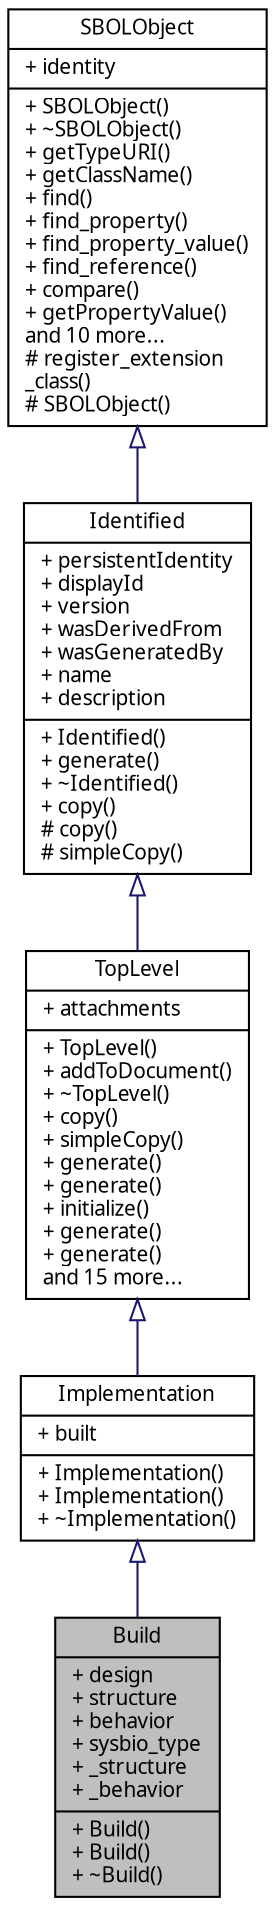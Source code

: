 digraph "Build"
{
  edge [fontname="FreeSans.ttf",fontsize="10",labelfontname="FreeSans.ttf",labelfontsize="10"];
  node [fontname="FreeSans.ttf",fontsize="10",shape=record];
  Node0 [label="{Build\n|+ design\l+ structure\l+ behavior\l+ sysbio_type\l+ _structure\l+ _behavior\l|+ Build()\l+ Build()\l+ ~Build()\l}",height=0.2,width=0.4,color="black", fillcolor="grey75", style="filled", fontcolor="black"];
  Node1 -> Node0 [dir="back",color="midnightblue",fontsize="10",style="solid",arrowtail="onormal",fontname="FreeSans.ttf"];
  Node1 [label="{Implementation\n|+ built\l|+ Implementation()\l+ Implementation()\l+ ~Implementation()\l}",height=0.2,width=0.4,color="black", fillcolor="white", style="filled",URL="$classsbol_1_1_implementation.html",tooltip="An Implementation represents a real, physical instance of a synthetic biological construct which may ..."];
  Node2 -> Node1 [dir="back",color="midnightblue",fontsize="10",style="solid",arrowtail="onormal",fontname="FreeSans.ttf"];
  Node2 [label="{TopLevel\n|+ attachments\l|+ TopLevel()\l+ addToDocument()\l+ ~TopLevel()\l+ copy()\l+ simpleCopy()\l+ generate()\l+ generate()\l+ initialize()\l+ generate()\l+ generate()\land 15 more...\l}",height=0.2,width=0.4,color="black", fillcolor="white", style="filled",URL="$classsbol_1_1_top_level.html",tooltip="All SBOL classes derived from TopLevel appear as top level nodes in the RDF/XML document tree and SBO..."];
  Node3 -> Node2 [dir="back",color="midnightblue",fontsize="10",style="solid",arrowtail="onormal",fontname="FreeSans.ttf"];
  Node3 [label="{Identified\n|+ persistentIdentity\l+ displayId\l+ version\l+ wasDerivedFrom\l+ wasGeneratedBy\l+ name\l+ description\l|+ Identified()\l+ generate()\l+ ~Identified()\l+ copy()\l# copy()\l# simpleCopy()\l}",height=0.2,width=0.4,color="black", fillcolor="white", style="filled",URL="$classsbol_1_1_identified.html",tooltip="All SBOL-defined classes are directly or indirectly derived from the Identified abstract class..."];
  Node4 -> Node3 [dir="back",color="midnightblue",fontsize="10",style="solid",arrowtail="onormal",fontname="FreeSans.ttf"];
  Node4 [label="{SBOLObject\n|+ identity\l|+ SBOLObject()\l+ ~SBOLObject()\l+ getTypeURI()\l+ getClassName()\l+ find()\l+ find_property()\l+ find_property_value()\l+ find_reference()\l+ compare()\l+ getPropertyValue()\land 10 more...\l# register_extension\l_class()\l# SBOLObject()\l}",height=0.2,width=0.4,color="black", fillcolor="white", style="filled",URL="$classsbol_1_1_s_b_o_l_object.html",tooltip="An SBOLObject converts a C++ class data structure into an RDF triple store and contains methods for s..."];
}
